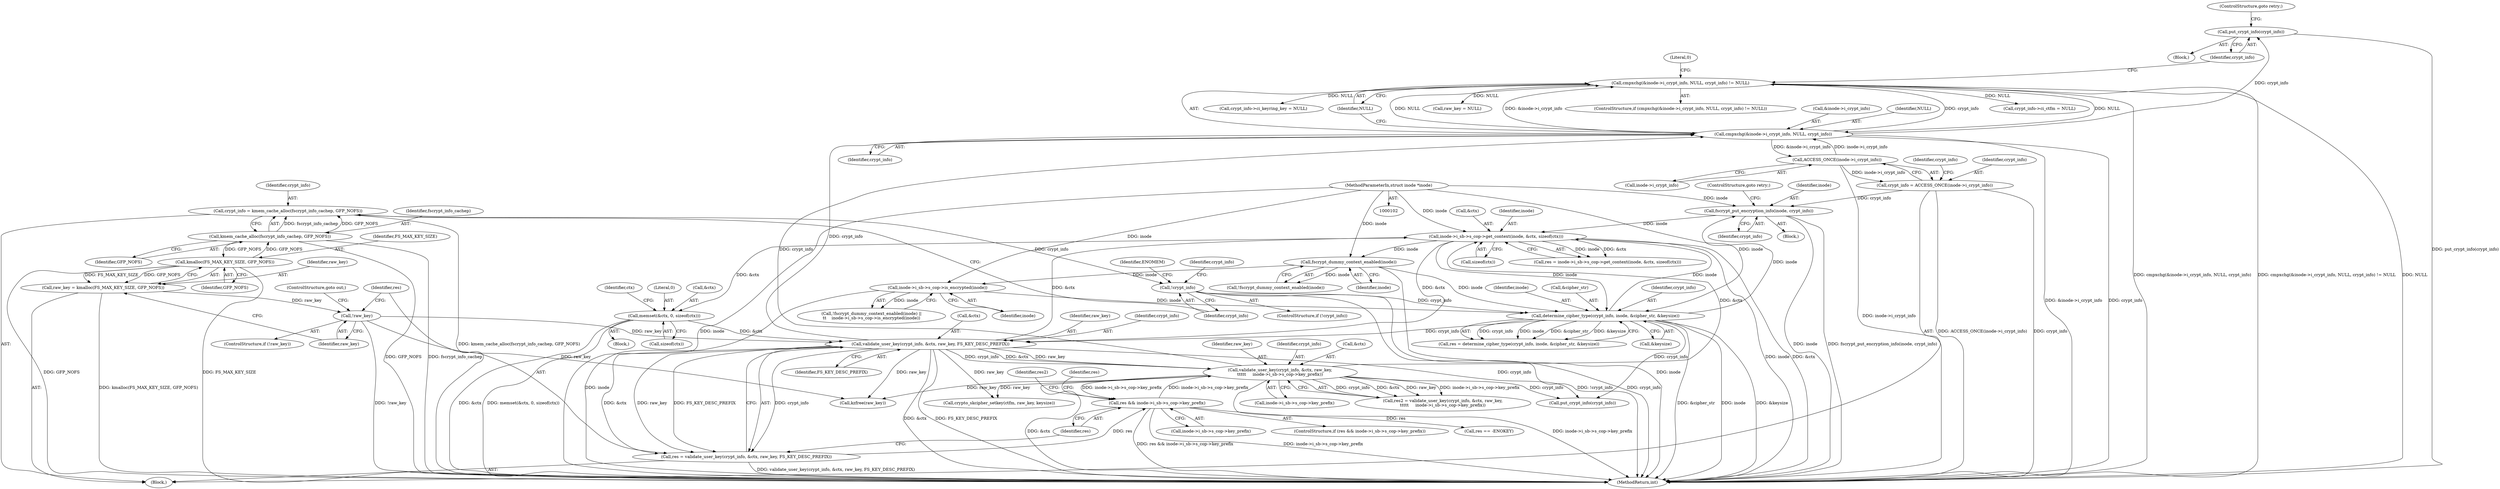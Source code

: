 digraph "0_linux_1b53cf9815bb4744958d41f3795d5d5a1d365e2d_1@API" {
"1000434" [label="(Call,put_crypt_info(crypt_info))"];
"1000425" [label="(Call,cmpxchg(&inode->i_crypt_info, NULL, crypt_info))"];
"1000144" [label="(Call,ACCESS_ONCE(inode->i_crypt_info))"];
"1000424" [label="(Call,cmpxchg(&inode->i_crypt_info, NULL, crypt_info) != NULL)"];
"1000346" [label="(Call,validate_user_key(crypt_info, &ctx, raw_key,\n\t\t\t\t\t     inode->i_sb->s_cop->key_prefix))"];
"1000326" [label="(Call,validate_user_key(crypt_info, &ctx, raw_key, FS_KEY_DESC_PREFIX))"];
"1000301" [label="(Call,determine_cipher_type(crypt_info, inode, &cipher_str, &keysize))"];
"1000252" [label="(Call,!crypt_info)"];
"1000246" [label="(Call,crypt_info = kmem_cache_alloc(fscrypt_info_cachep, GFP_NOFS))"];
"1000248" [label="(Call,kmem_cache_alloc(fscrypt_info_cachep, GFP_NOFS))"];
"1000317" [label="(Call,kmalloc(FS_MAX_KEY_SIZE, GFP_NOFS))"];
"1000187" [label="(Call,inode->i_sb->s_cop->is_encrypted(inode))"];
"1000185" [label="(Call,fscrypt_dummy_context_enabled(inode))"];
"1000171" [label="(Call,inode->i_sb->s_cop->get_context(inode, &ctx, sizeof(ctx)))"];
"1000165" [label="(Call,fscrypt_put_encryption_info(inode, crypt_info))"];
"1000103" [label="(MethodParameterIn,struct inode *inode)"];
"1000142" [label="(Call,crypt_info = ACCESS_ONCE(inode->i_crypt_info))"];
"1000191" [label="(Call,memset(&ctx, 0, sizeof(ctx)))"];
"1000321" [label="(Call,!raw_key)"];
"1000315" [label="(Call,raw_key = kmalloc(FS_MAX_KEY_SIZE, GFP_NOFS))"];
"1000333" [label="(Call,res && inode->i_sb->s_cop->key_prefix)"];
"1000324" [label="(Call,res = validate_user_key(crypt_info, &ctx, raw_key, FS_KEY_DESC_PREFIX))"];
"1000283" [label="(Call,crypt_info->ci_keyring_key = NULL)"];
"1000438" [label="(Literal,0)"];
"1000420" [label="(Call,raw_key = NULL)"];
"1000252" [label="(Call,!crypt_info)"];
"1000166" [label="(Identifier,inode)"];
"1000335" [label="(Call,inode->i_sb->s_cop->key_prefix)"];
"1000187" [label="(Call,inode->i_sb->s_cop->is_encrypted(inode))"];
"1000250" [label="(Identifier,GFP_NOFS)"];
"1000183" [label="(Call,!fscrypt_dummy_context_enabled(inode) ||\n\t\t    inode->i_sb->s_cop->is_encrypted(inode))"];
"1000302" [label="(Identifier,crypt_info)"];
"1000301" [label="(Call,determine_cipher_type(crypt_info, inode, &cipher_str, &keysize))"];
"1000432" [label="(Identifier,NULL)"];
"1000332" [label="(ControlStructure,if (res && inode->i_sb->s_cop->key_prefix))"];
"1000175" [label="(Call,sizeof(ctx))"];
"1000450" [label="(Call,kzfree(raw_key))"];
"1000325" [label="(Identifier,res)"];
"1000434" [label="(Call,put_crypt_info(crypt_info))"];
"1000188" [label="(Identifier,inode)"];
"1000172" [label="(Identifier,inode)"];
"1000426" [label="(Call,&inode->i_crypt_info)"];
"1000246" [label="(Call,crypt_info = kmem_cache_alloc(fscrypt_info_cachep, GFP_NOFS))"];
"1000322" [label="(Identifier,raw_key)"];
"1000181" [label="(Block,)"];
"1000316" [label="(Identifier,raw_key)"];
"1000185" [label="(Call,fscrypt_dummy_context_enabled(inode))"];
"1000199" [label="(Identifier,ctx)"];
"1000423" [label="(ControlStructure,if (cmpxchg(&inode->i_crypt_info, NULL, crypt_info) != NULL))"];
"1000165" [label="(Call,fscrypt_put_encryption_info(inode, crypt_info))"];
"1000173" [label="(Call,&ctx)"];
"1000330" [label="(Identifier,raw_key)"];
"1000299" [label="(Call,res = determine_cipher_type(crypt_info, inode, &cipher_str, &keysize))"];
"1000194" [label="(Literal,0)"];
"1000168" [label="(ControlStructure,goto retry;)"];
"1000324" [label="(Call,res = validate_user_key(crypt_info, &ctx, raw_key, FS_KEY_DESC_PREFIX))"];
"1000253" [label="(Identifier,crypt_info)"];
"1000424" [label="(Call,cmpxchg(&inode->i_crypt_info, NULL, crypt_info) != NULL)"];
"1000433" [label="(Block,)"];
"1000333" [label="(Call,res && inode->i_sb->s_cop->key_prefix)"];
"1000191" [label="(Call,memset(&ctx, 0, sizeof(ctx)))"];
"1000327" [label="(Identifier,crypt_info)"];
"1000144" [label="(Call,ACCESS_ONCE(inode->i_crypt_info))"];
"1000345" [label="(Identifier,res2)"];
"1000259" [label="(Identifier,crypt_info)"];
"1000306" [label="(Call,&keysize)"];
"1000326" [label="(Call,validate_user_key(crypt_info, &ctx, raw_key, FS_KEY_DESC_PREFIX))"];
"1000323" [label="(ControlStructure,goto out;)"];
"1000350" [label="(Identifier,raw_key)"];
"1000303" [label="(Identifier,inode)"];
"1000448" [label="(Call,put_crypt_info(crypt_info))"];
"1000334" [label="(Identifier,res)"];
"1000104" [label="(Block,)"];
"1000169" [label="(Call,res = inode->i_sb->s_cop->get_context(inode, &ctx, sizeof(ctx)))"];
"1000143" [label="(Identifier,crypt_info)"];
"1000186" [label="(Identifier,inode)"];
"1000184" [label="(Call,!fscrypt_dummy_context_enabled(inode))"];
"1000411" [label="(Call,crypto_skcipher_setkey(ctfm, raw_key, keysize))"];
"1000435" [label="(Identifier,crypt_info)"];
"1000195" [label="(Call,sizeof(ctx))"];
"1000142" [label="(Call,crypt_info = ACCESS_ONCE(inode->i_crypt_info))"];
"1000315" [label="(Call,raw_key = kmalloc(FS_MAX_KEY_SIZE, GFP_NOFS))"];
"1000344" [label="(Call,res2 = validate_user_key(crypt_info, &ctx, raw_key,\n\t\t\t\t\t     inode->i_sb->s_cop->key_prefix))"];
"1000441" [label="(Call,res == -ENOKEY)"];
"1000248" [label="(Call,kmem_cache_alloc(fscrypt_info_cachep, GFP_NOFS))"];
"1000318" [label="(Identifier,FS_MAX_KEY_SIZE)"];
"1000431" [label="(Identifier,crypt_info)"];
"1000351" [label="(Call,inode->i_sb->s_cop->key_prefix)"];
"1000346" [label="(Call,validate_user_key(crypt_info, &ctx, raw_key,\n\t\t\t\t\t     inode->i_sb->s_cop->key_prefix))"];
"1000149" [label="(Identifier,crypt_info)"];
"1000304" [label="(Call,&cipher_str)"];
"1000320" [label="(ControlStructure,if (!raw_key))"];
"1000347" [label="(Identifier,crypt_info)"];
"1000192" [label="(Call,&ctx)"];
"1000348" [label="(Call,&ctx)"];
"1000321" [label="(Call,!raw_key)"];
"1000150" [label="(Block,)"];
"1000454" [label="(MethodReturn,int)"];
"1000436" [label="(ControlStructure,goto retry;)"];
"1000247" [label="(Identifier,crypt_info)"];
"1000251" [label="(ControlStructure,if (!crypt_info))"];
"1000256" [label="(Identifier,ENOMEM)"];
"1000145" [label="(Call,inode->i_crypt_info)"];
"1000171" [label="(Call,inode->i_sb->s_cop->get_context(inode, &ctx, sizeof(ctx)))"];
"1000328" [label="(Call,&ctx)"];
"1000249" [label="(Identifier,fscrypt_info_cachep)"];
"1000103" [label="(MethodParameterIn,struct inode *inode)"];
"1000425" [label="(Call,cmpxchg(&inode->i_crypt_info, NULL, crypt_info))"];
"1000373" [label="(Identifier,res)"];
"1000331" [label="(Identifier,FS_KEY_DESC_PREFIX)"];
"1000319" [label="(Identifier,GFP_NOFS)"];
"1000430" [label="(Identifier,NULL)"];
"1000317" [label="(Call,kmalloc(FS_MAX_KEY_SIZE, GFP_NOFS))"];
"1000278" [label="(Call,crypt_info->ci_ctfm = NULL)"];
"1000167" [label="(Identifier,crypt_info)"];
"1000434" -> "1000433"  [label="AST: "];
"1000434" -> "1000435"  [label="CFG: "];
"1000435" -> "1000434"  [label="AST: "];
"1000436" -> "1000434"  [label="CFG: "];
"1000434" -> "1000454"  [label="DDG: put_crypt_info(crypt_info)"];
"1000425" -> "1000434"  [label="DDG: crypt_info"];
"1000425" -> "1000424"  [label="AST: "];
"1000425" -> "1000431"  [label="CFG: "];
"1000426" -> "1000425"  [label="AST: "];
"1000430" -> "1000425"  [label="AST: "];
"1000431" -> "1000425"  [label="AST: "];
"1000432" -> "1000425"  [label="CFG: "];
"1000425" -> "1000454"  [label="DDG: &inode->i_crypt_info"];
"1000425" -> "1000454"  [label="DDG: crypt_info"];
"1000425" -> "1000144"  [label="DDG: &inode->i_crypt_info"];
"1000425" -> "1000424"  [label="DDG: &inode->i_crypt_info"];
"1000425" -> "1000424"  [label="DDG: NULL"];
"1000425" -> "1000424"  [label="DDG: crypt_info"];
"1000144" -> "1000425"  [label="DDG: inode->i_crypt_info"];
"1000424" -> "1000425"  [label="DDG: NULL"];
"1000346" -> "1000425"  [label="DDG: crypt_info"];
"1000326" -> "1000425"  [label="DDG: crypt_info"];
"1000144" -> "1000142"  [label="AST: "];
"1000144" -> "1000145"  [label="CFG: "];
"1000145" -> "1000144"  [label="AST: "];
"1000142" -> "1000144"  [label="CFG: "];
"1000144" -> "1000454"  [label="DDG: inode->i_crypt_info"];
"1000144" -> "1000142"  [label="DDG: inode->i_crypt_info"];
"1000424" -> "1000423"  [label="AST: "];
"1000424" -> "1000432"  [label="CFG: "];
"1000432" -> "1000424"  [label="AST: "];
"1000435" -> "1000424"  [label="CFG: "];
"1000438" -> "1000424"  [label="CFG: "];
"1000424" -> "1000454"  [label="DDG: cmpxchg(&inode->i_crypt_info, NULL, crypt_info)"];
"1000424" -> "1000454"  [label="DDG: cmpxchg(&inode->i_crypt_info, NULL, crypt_info) != NULL"];
"1000424" -> "1000454"  [label="DDG: NULL"];
"1000424" -> "1000278"  [label="DDG: NULL"];
"1000424" -> "1000283"  [label="DDG: NULL"];
"1000424" -> "1000420"  [label="DDG: NULL"];
"1000346" -> "1000344"  [label="AST: "];
"1000346" -> "1000351"  [label="CFG: "];
"1000347" -> "1000346"  [label="AST: "];
"1000348" -> "1000346"  [label="AST: "];
"1000350" -> "1000346"  [label="AST: "];
"1000351" -> "1000346"  [label="AST: "];
"1000344" -> "1000346"  [label="CFG: "];
"1000346" -> "1000454"  [label="DDG: inode->i_sb->s_cop->key_prefix"];
"1000346" -> "1000454"  [label="DDG: &ctx"];
"1000346" -> "1000171"  [label="DDG: &ctx"];
"1000346" -> "1000333"  [label="DDG: inode->i_sb->s_cop->key_prefix"];
"1000346" -> "1000344"  [label="DDG: crypt_info"];
"1000346" -> "1000344"  [label="DDG: &ctx"];
"1000346" -> "1000344"  [label="DDG: raw_key"];
"1000346" -> "1000344"  [label="DDG: inode->i_sb->s_cop->key_prefix"];
"1000326" -> "1000346"  [label="DDG: crypt_info"];
"1000326" -> "1000346"  [label="DDG: &ctx"];
"1000326" -> "1000346"  [label="DDG: raw_key"];
"1000333" -> "1000346"  [label="DDG: inode->i_sb->s_cop->key_prefix"];
"1000346" -> "1000411"  [label="DDG: raw_key"];
"1000346" -> "1000448"  [label="DDG: crypt_info"];
"1000346" -> "1000450"  [label="DDG: raw_key"];
"1000326" -> "1000324"  [label="AST: "];
"1000326" -> "1000331"  [label="CFG: "];
"1000327" -> "1000326"  [label="AST: "];
"1000328" -> "1000326"  [label="AST: "];
"1000330" -> "1000326"  [label="AST: "];
"1000331" -> "1000326"  [label="AST: "];
"1000324" -> "1000326"  [label="CFG: "];
"1000326" -> "1000454"  [label="DDG: FS_KEY_DESC_PREFIX"];
"1000326" -> "1000454"  [label="DDG: &ctx"];
"1000326" -> "1000171"  [label="DDG: &ctx"];
"1000326" -> "1000324"  [label="DDG: crypt_info"];
"1000326" -> "1000324"  [label="DDG: &ctx"];
"1000326" -> "1000324"  [label="DDG: raw_key"];
"1000326" -> "1000324"  [label="DDG: FS_KEY_DESC_PREFIX"];
"1000301" -> "1000326"  [label="DDG: crypt_info"];
"1000171" -> "1000326"  [label="DDG: &ctx"];
"1000191" -> "1000326"  [label="DDG: &ctx"];
"1000321" -> "1000326"  [label="DDG: raw_key"];
"1000326" -> "1000411"  [label="DDG: raw_key"];
"1000326" -> "1000448"  [label="DDG: crypt_info"];
"1000326" -> "1000450"  [label="DDG: raw_key"];
"1000301" -> "1000299"  [label="AST: "];
"1000301" -> "1000306"  [label="CFG: "];
"1000302" -> "1000301"  [label="AST: "];
"1000303" -> "1000301"  [label="AST: "];
"1000304" -> "1000301"  [label="AST: "];
"1000306" -> "1000301"  [label="AST: "];
"1000299" -> "1000301"  [label="CFG: "];
"1000301" -> "1000454"  [label="DDG: &cipher_str"];
"1000301" -> "1000454"  [label="DDG: inode"];
"1000301" -> "1000454"  [label="DDG: &keysize"];
"1000301" -> "1000165"  [label="DDG: inode"];
"1000301" -> "1000171"  [label="DDG: inode"];
"1000301" -> "1000299"  [label="DDG: crypt_info"];
"1000301" -> "1000299"  [label="DDG: inode"];
"1000301" -> "1000299"  [label="DDG: &cipher_str"];
"1000301" -> "1000299"  [label="DDG: &keysize"];
"1000252" -> "1000301"  [label="DDG: crypt_info"];
"1000187" -> "1000301"  [label="DDG: inode"];
"1000185" -> "1000301"  [label="DDG: inode"];
"1000171" -> "1000301"  [label="DDG: inode"];
"1000103" -> "1000301"  [label="DDG: inode"];
"1000301" -> "1000448"  [label="DDG: crypt_info"];
"1000252" -> "1000251"  [label="AST: "];
"1000252" -> "1000253"  [label="CFG: "];
"1000253" -> "1000252"  [label="AST: "];
"1000256" -> "1000252"  [label="CFG: "];
"1000259" -> "1000252"  [label="CFG: "];
"1000252" -> "1000454"  [label="DDG: crypt_info"];
"1000252" -> "1000454"  [label="DDG: !crypt_info"];
"1000246" -> "1000252"  [label="DDG: crypt_info"];
"1000246" -> "1000104"  [label="AST: "];
"1000246" -> "1000248"  [label="CFG: "];
"1000247" -> "1000246"  [label="AST: "];
"1000248" -> "1000246"  [label="AST: "];
"1000253" -> "1000246"  [label="CFG: "];
"1000246" -> "1000454"  [label="DDG: kmem_cache_alloc(fscrypt_info_cachep, GFP_NOFS)"];
"1000248" -> "1000246"  [label="DDG: fscrypt_info_cachep"];
"1000248" -> "1000246"  [label="DDG: GFP_NOFS"];
"1000248" -> "1000250"  [label="CFG: "];
"1000249" -> "1000248"  [label="AST: "];
"1000250" -> "1000248"  [label="AST: "];
"1000248" -> "1000454"  [label="DDG: GFP_NOFS"];
"1000248" -> "1000454"  [label="DDG: fscrypt_info_cachep"];
"1000317" -> "1000248"  [label="DDG: GFP_NOFS"];
"1000248" -> "1000317"  [label="DDG: GFP_NOFS"];
"1000317" -> "1000315"  [label="AST: "];
"1000317" -> "1000319"  [label="CFG: "];
"1000318" -> "1000317"  [label="AST: "];
"1000319" -> "1000317"  [label="AST: "];
"1000315" -> "1000317"  [label="CFG: "];
"1000317" -> "1000454"  [label="DDG: FS_MAX_KEY_SIZE"];
"1000317" -> "1000454"  [label="DDG: GFP_NOFS"];
"1000317" -> "1000315"  [label="DDG: FS_MAX_KEY_SIZE"];
"1000317" -> "1000315"  [label="DDG: GFP_NOFS"];
"1000187" -> "1000183"  [label="AST: "];
"1000187" -> "1000188"  [label="CFG: "];
"1000188" -> "1000187"  [label="AST: "];
"1000183" -> "1000187"  [label="CFG: "];
"1000187" -> "1000454"  [label="DDG: inode"];
"1000187" -> "1000183"  [label="DDG: inode"];
"1000185" -> "1000187"  [label="DDG: inode"];
"1000103" -> "1000187"  [label="DDG: inode"];
"1000185" -> "1000184"  [label="AST: "];
"1000185" -> "1000186"  [label="CFG: "];
"1000186" -> "1000185"  [label="AST: "];
"1000184" -> "1000185"  [label="CFG: "];
"1000185" -> "1000454"  [label="DDG: inode"];
"1000185" -> "1000184"  [label="DDG: inode"];
"1000171" -> "1000185"  [label="DDG: inode"];
"1000103" -> "1000185"  [label="DDG: inode"];
"1000171" -> "1000169"  [label="AST: "];
"1000171" -> "1000175"  [label="CFG: "];
"1000172" -> "1000171"  [label="AST: "];
"1000173" -> "1000171"  [label="AST: "];
"1000175" -> "1000171"  [label="AST: "];
"1000169" -> "1000171"  [label="CFG: "];
"1000171" -> "1000454"  [label="DDG: inode"];
"1000171" -> "1000454"  [label="DDG: &ctx"];
"1000171" -> "1000169"  [label="DDG: inode"];
"1000171" -> "1000169"  [label="DDG: &ctx"];
"1000165" -> "1000171"  [label="DDG: inode"];
"1000103" -> "1000171"  [label="DDG: inode"];
"1000171" -> "1000191"  [label="DDG: &ctx"];
"1000165" -> "1000150"  [label="AST: "];
"1000165" -> "1000167"  [label="CFG: "];
"1000166" -> "1000165"  [label="AST: "];
"1000167" -> "1000165"  [label="AST: "];
"1000168" -> "1000165"  [label="CFG: "];
"1000165" -> "1000454"  [label="DDG: inode"];
"1000165" -> "1000454"  [label="DDG: fscrypt_put_encryption_info(inode, crypt_info)"];
"1000103" -> "1000165"  [label="DDG: inode"];
"1000142" -> "1000165"  [label="DDG: crypt_info"];
"1000103" -> "1000102"  [label="AST: "];
"1000103" -> "1000454"  [label="DDG: inode"];
"1000142" -> "1000104"  [label="AST: "];
"1000143" -> "1000142"  [label="AST: "];
"1000149" -> "1000142"  [label="CFG: "];
"1000142" -> "1000454"  [label="DDG: ACCESS_ONCE(inode->i_crypt_info)"];
"1000142" -> "1000454"  [label="DDG: crypt_info"];
"1000191" -> "1000181"  [label="AST: "];
"1000191" -> "1000195"  [label="CFG: "];
"1000192" -> "1000191"  [label="AST: "];
"1000194" -> "1000191"  [label="AST: "];
"1000195" -> "1000191"  [label="AST: "];
"1000199" -> "1000191"  [label="CFG: "];
"1000191" -> "1000454"  [label="DDG: memset(&ctx, 0, sizeof(ctx))"];
"1000191" -> "1000454"  [label="DDG: &ctx"];
"1000321" -> "1000320"  [label="AST: "];
"1000321" -> "1000322"  [label="CFG: "];
"1000322" -> "1000321"  [label="AST: "];
"1000323" -> "1000321"  [label="CFG: "];
"1000325" -> "1000321"  [label="CFG: "];
"1000321" -> "1000454"  [label="DDG: !raw_key"];
"1000315" -> "1000321"  [label="DDG: raw_key"];
"1000321" -> "1000450"  [label="DDG: raw_key"];
"1000315" -> "1000104"  [label="AST: "];
"1000316" -> "1000315"  [label="AST: "];
"1000322" -> "1000315"  [label="CFG: "];
"1000315" -> "1000454"  [label="DDG: kmalloc(FS_MAX_KEY_SIZE, GFP_NOFS)"];
"1000333" -> "1000332"  [label="AST: "];
"1000333" -> "1000334"  [label="CFG: "];
"1000333" -> "1000335"  [label="CFG: "];
"1000334" -> "1000333"  [label="AST: "];
"1000335" -> "1000333"  [label="AST: "];
"1000345" -> "1000333"  [label="CFG: "];
"1000373" -> "1000333"  [label="CFG: "];
"1000333" -> "1000454"  [label="DDG: res && inode->i_sb->s_cop->key_prefix"];
"1000333" -> "1000454"  [label="DDG: inode->i_sb->s_cop->key_prefix"];
"1000324" -> "1000333"  [label="DDG: res"];
"1000333" -> "1000441"  [label="DDG: res"];
"1000324" -> "1000104"  [label="AST: "];
"1000325" -> "1000324"  [label="AST: "];
"1000334" -> "1000324"  [label="CFG: "];
"1000324" -> "1000454"  [label="DDG: validate_user_key(crypt_info, &ctx, raw_key, FS_KEY_DESC_PREFIX)"];
}
